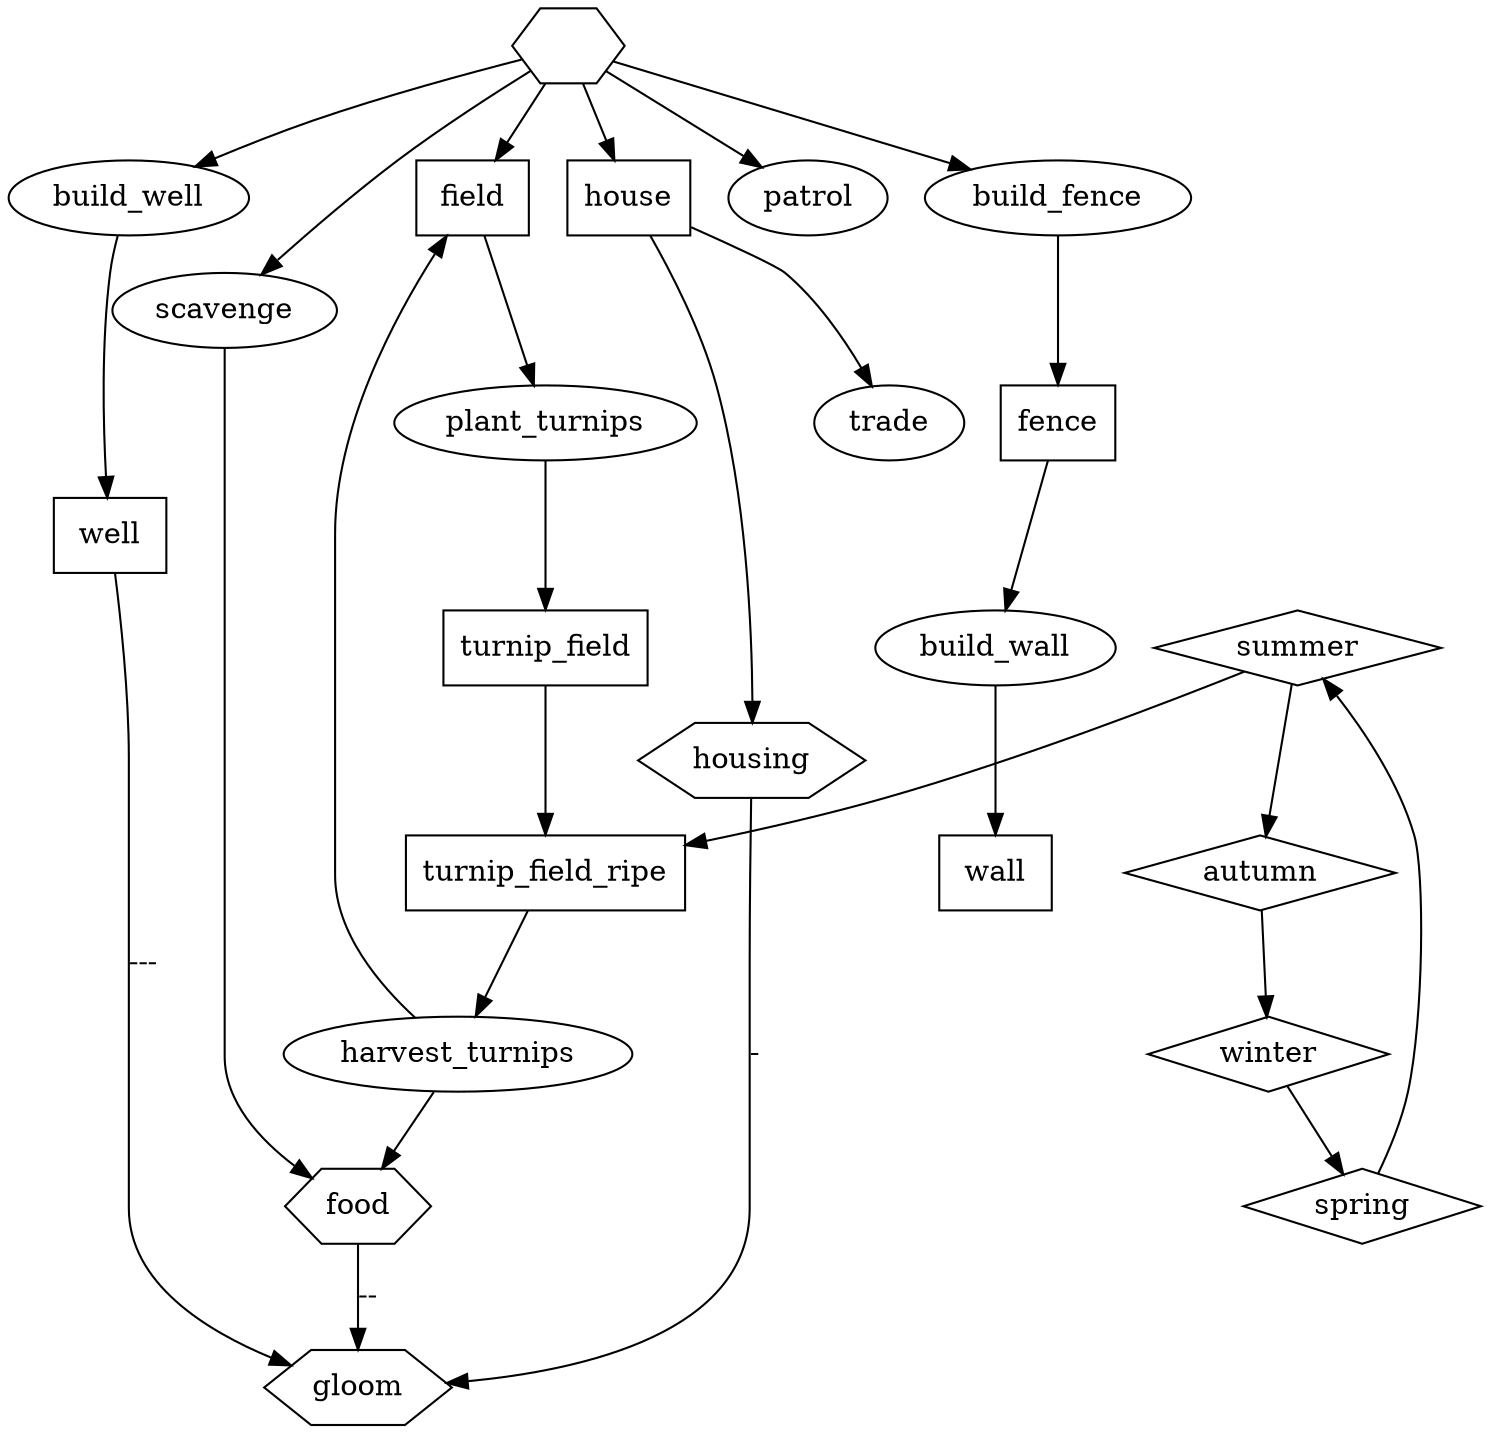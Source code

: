 digraph {

  subgraph {
    scavenge
    patrol
    plant_turnips
    harvest_turnips
    trade
    build_fence
    build_wall
    build_well
  }

  subgraph {
    node [shape=diamond]
    autumn
    winter
    spring
    summer
  }

  subgraph {
    node [shape=box]
    field
    turnip_field
    turnip_field_ripe
    house
    fence
    wall
    well
  }


  subgraph {
    node [shape=hexagon]
    gloom
    food
    housing
    root [label=""]
  }

  build_fence -> fence
  fence -> build_wall
  build_wall -> wall
  build_well -> well

  root -> house
  root -> build_well
  root -> field
  root -> patrol
  root -> scavenge
  root -> build_fence

  house -> trade
  house -> housing

  field -> plant_turnips -> turnip_field -> turnip_field_ripe -> harvest_turnips -> field
  summer -> turnip_field_ripe

  autumn -> winter -> spring  -> summer -> autumn

  harvest_turnips -> food
  scavenge -> food

  well -> gloom [label="---"]
  food -> gloom [label="--"]
  housing -> gloom [label="-"]
}